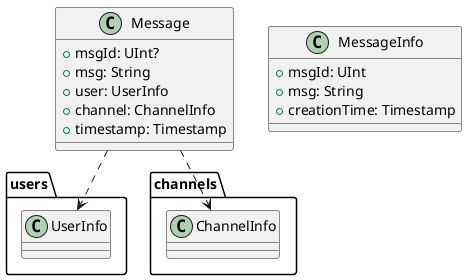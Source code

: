 @startuml
class Message
{
    + msgId: UInt?
    + msg: String
    + user: UserInfo
    + channel: ChannelInfo
    + timestamp: Timestamp
}

class MessageInfo
{
    + msgId: UInt
    + msg: String
    + creationTime: Timestamp
}

namespace users {
    class UserInfo
}

namespace channels {
    class ChannelInfo
}

Message ..> UserInfo
Message ..> ChannelInfo

@enduml